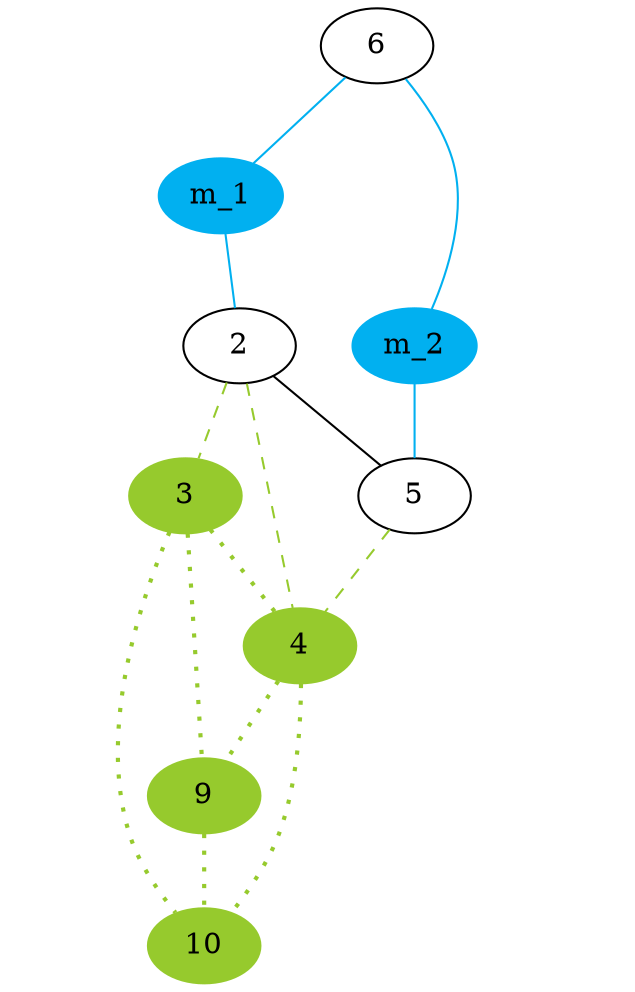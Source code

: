graph G
{
6--1[color=transparent];
1--2[color=transparent];
1[color=transparent, fontcolor=transparent];
6--m_1 [color="#01B0F0"];
m_1--2[color="#01B0F0"];
m_1[color="#01B0F0", style="filled"];
6--11[color=transparent];
11--2[color=transparent];
11[color=transparent, fontcolor=transparent];
6--m_2[color="#01B0F0"];
m_2--5[color="#01B0F0"];
6--8[color=transparent];
6[fontcolor=black, color=black];
8--5[color=transparent];
2--3[color="#96CA2D", style=dashed];
2--4[color="#96CA2D", style=dashed];
2--5[color=black];
2[fontcolor=black, color=black];
5--4[color="#96CA2D", style=dashed];
m_2 [color="#01B0F0", style="filled"];
5 [fontcolor=black, color=black];
8 [color=transparent, fontcolor=transparent];
3--4[style ="dotted, bold", color="#96CA2D"];
3--9[style = "dotted, bold", color="#96CA2D"];
3--10[style = "dotted, bold", color="#96CA2D"];
4--10[style = "dotted, bold", color="#96CA2D"];
4--9[style = "dotted, bold", color="#96CA2D"];
9--10[style = "dotted, bold", color="#96CA2D"];
3 [color="#96CA2D"][style = "filled"];
4 [color= "#96CA2D"][style = "filled"];
9 [color= "#96CA2D"][style = "filled"];
10 [color= "#96CA2D"][style = "filled"];
}